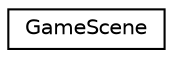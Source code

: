 digraph "Graphical Class Hierarchy"
{
 // LATEX_PDF_SIZE
  edge [fontname="Helvetica",fontsize="10",labelfontname="Helvetica",labelfontsize="10"];
  node [fontname="Helvetica",fontsize="10",shape=record];
  rankdir="LR";
  Node0 [label="GameScene",height=0.2,width=0.4,color="black", fillcolor="white", style="filled",URL="$class_game_scene.html",tooltip=" "];
}
